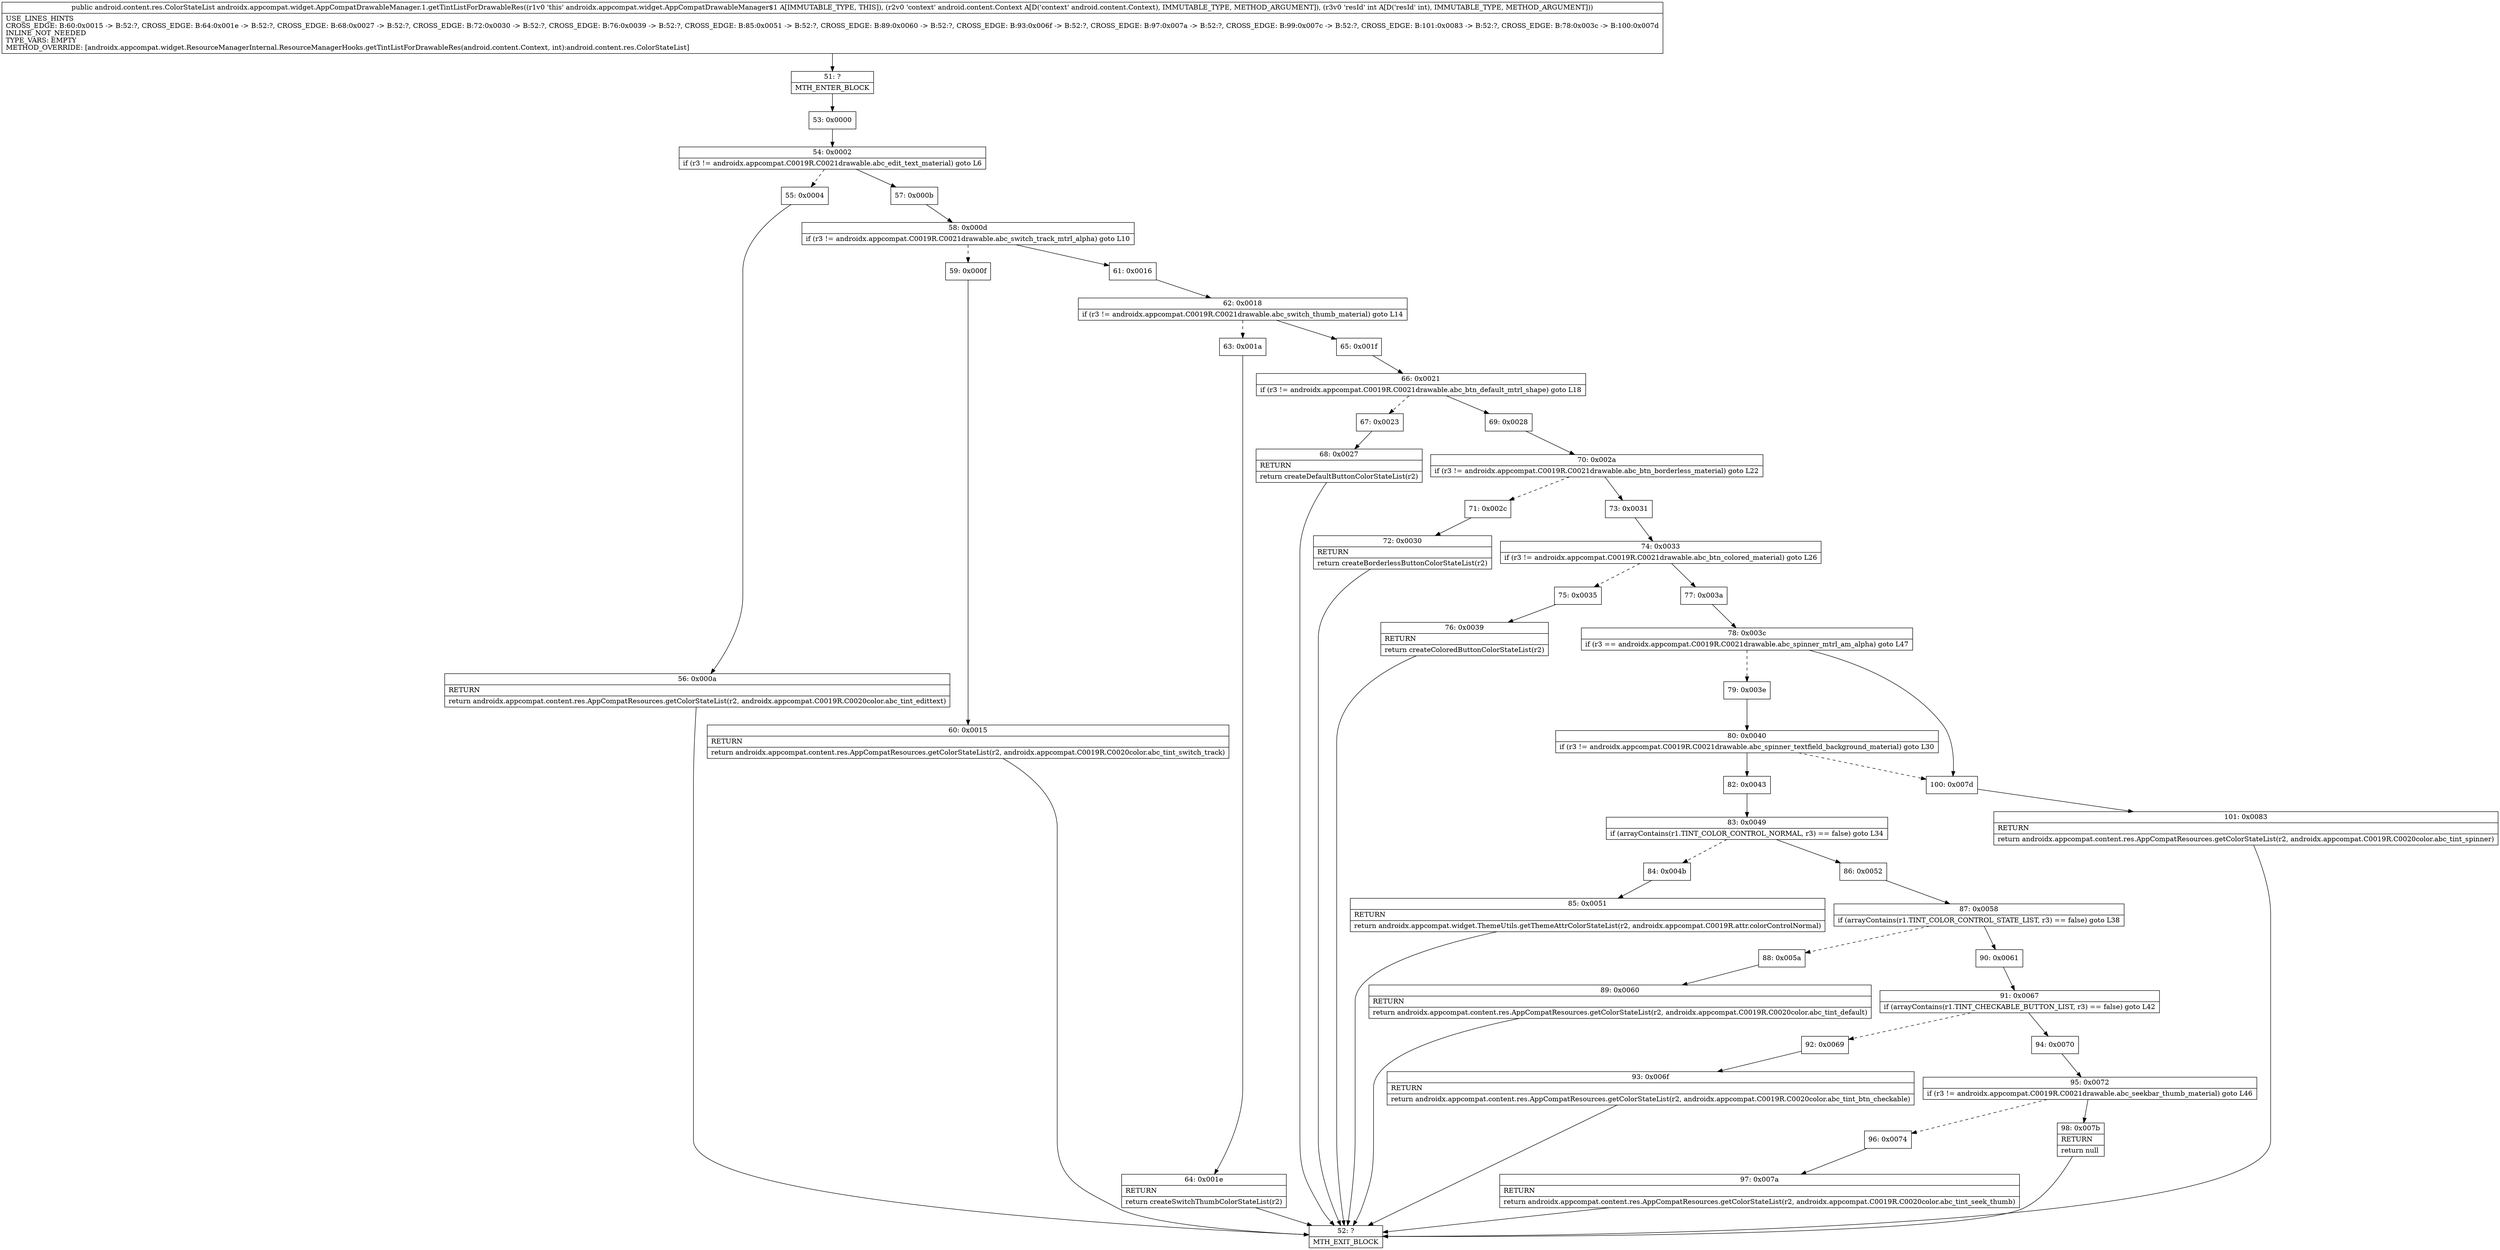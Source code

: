 digraph "CFG forandroidx.appcompat.widget.AppCompatDrawableManager.1.getTintListForDrawableRes(Landroid\/content\/Context;I)Landroid\/content\/res\/ColorStateList;" {
Node_51 [shape=record,label="{51\:\ ?|MTH_ENTER_BLOCK\l}"];
Node_53 [shape=record,label="{53\:\ 0x0000}"];
Node_54 [shape=record,label="{54\:\ 0x0002|if (r3 != androidx.appcompat.C0019R.C0021drawable.abc_edit_text_material) goto L6\l}"];
Node_55 [shape=record,label="{55\:\ 0x0004}"];
Node_56 [shape=record,label="{56\:\ 0x000a|RETURN\l|return androidx.appcompat.content.res.AppCompatResources.getColorStateList(r2, androidx.appcompat.C0019R.C0020color.abc_tint_edittext)\l}"];
Node_52 [shape=record,label="{52\:\ ?|MTH_EXIT_BLOCK\l}"];
Node_57 [shape=record,label="{57\:\ 0x000b}"];
Node_58 [shape=record,label="{58\:\ 0x000d|if (r3 != androidx.appcompat.C0019R.C0021drawable.abc_switch_track_mtrl_alpha) goto L10\l}"];
Node_59 [shape=record,label="{59\:\ 0x000f}"];
Node_60 [shape=record,label="{60\:\ 0x0015|RETURN\l|return androidx.appcompat.content.res.AppCompatResources.getColorStateList(r2, androidx.appcompat.C0019R.C0020color.abc_tint_switch_track)\l}"];
Node_61 [shape=record,label="{61\:\ 0x0016}"];
Node_62 [shape=record,label="{62\:\ 0x0018|if (r3 != androidx.appcompat.C0019R.C0021drawable.abc_switch_thumb_material) goto L14\l}"];
Node_63 [shape=record,label="{63\:\ 0x001a}"];
Node_64 [shape=record,label="{64\:\ 0x001e|RETURN\l|return createSwitchThumbColorStateList(r2)\l}"];
Node_65 [shape=record,label="{65\:\ 0x001f}"];
Node_66 [shape=record,label="{66\:\ 0x0021|if (r3 != androidx.appcompat.C0019R.C0021drawable.abc_btn_default_mtrl_shape) goto L18\l}"];
Node_67 [shape=record,label="{67\:\ 0x0023}"];
Node_68 [shape=record,label="{68\:\ 0x0027|RETURN\l|return createDefaultButtonColorStateList(r2)\l}"];
Node_69 [shape=record,label="{69\:\ 0x0028}"];
Node_70 [shape=record,label="{70\:\ 0x002a|if (r3 != androidx.appcompat.C0019R.C0021drawable.abc_btn_borderless_material) goto L22\l}"];
Node_71 [shape=record,label="{71\:\ 0x002c}"];
Node_72 [shape=record,label="{72\:\ 0x0030|RETURN\l|return createBorderlessButtonColorStateList(r2)\l}"];
Node_73 [shape=record,label="{73\:\ 0x0031}"];
Node_74 [shape=record,label="{74\:\ 0x0033|if (r3 != androidx.appcompat.C0019R.C0021drawable.abc_btn_colored_material) goto L26\l}"];
Node_75 [shape=record,label="{75\:\ 0x0035}"];
Node_76 [shape=record,label="{76\:\ 0x0039|RETURN\l|return createColoredButtonColorStateList(r2)\l}"];
Node_77 [shape=record,label="{77\:\ 0x003a}"];
Node_78 [shape=record,label="{78\:\ 0x003c|if (r3 == androidx.appcompat.C0019R.C0021drawable.abc_spinner_mtrl_am_alpha) goto L47\l}"];
Node_79 [shape=record,label="{79\:\ 0x003e}"];
Node_80 [shape=record,label="{80\:\ 0x0040|if (r3 != androidx.appcompat.C0019R.C0021drawable.abc_spinner_textfield_background_material) goto L30\l}"];
Node_82 [shape=record,label="{82\:\ 0x0043}"];
Node_83 [shape=record,label="{83\:\ 0x0049|if (arrayContains(r1.TINT_COLOR_CONTROL_NORMAL, r3) == false) goto L34\l}"];
Node_84 [shape=record,label="{84\:\ 0x004b}"];
Node_85 [shape=record,label="{85\:\ 0x0051|RETURN\l|return androidx.appcompat.widget.ThemeUtils.getThemeAttrColorStateList(r2, androidx.appcompat.C0019R.attr.colorControlNormal)\l}"];
Node_86 [shape=record,label="{86\:\ 0x0052}"];
Node_87 [shape=record,label="{87\:\ 0x0058|if (arrayContains(r1.TINT_COLOR_CONTROL_STATE_LIST, r3) == false) goto L38\l}"];
Node_88 [shape=record,label="{88\:\ 0x005a}"];
Node_89 [shape=record,label="{89\:\ 0x0060|RETURN\l|return androidx.appcompat.content.res.AppCompatResources.getColorStateList(r2, androidx.appcompat.C0019R.C0020color.abc_tint_default)\l}"];
Node_90 [shape=record,label="{90\:\ 0x0061}"];
Node_91 [shape=record,label="{91\:\ 0x0067|if (arrayContains(r1.TINT_CHECKABLE_BUTTON_LIST, r3) == false) goto L42\l}"];
Node_92 [shape=record,label="{92\:\ 0x0069}"];
Node_93 [shape=record,label="{93\:\ 0x006f|RETURN\l|return androidx.appcompat.content.res.AppCompatResources.getColorStateList(r2, androidx.appcompat.C0019R.C0020color.abc_tint_btn_checkable)\l}"];
Node_94 [shape=record,label="{94\:\ 0x0070}"];
Node_95 [shape=record,label="{95\:\ 0x0072|if (r3 != androidx.appcompat.C0019R.C0021drawable.abc_seekbar_thumb_material) goto L46\l}"];
Node_96 [shape=record,label="{96\:\ 0x0074}"];
Node_97 [shape=record,label="{97\:\ 0x007a|RETURN\l|return androidx.appcompat.content.res.AppCompatResources.getColorStateList(r2, androidx.appcompat.C0019R.C0020color.abc_tint_seek_thumb)\l}"];
Node_98 [shape=record,label="{98\:\ 0x007b|RETURN\l|return null\l}"];
Node_100 [shape=record,label="{100\:\ 0x007d}"];
Node_101 [shape=record,label="{101\:\ 0x0083|RETURN\l|return androidx.appcompat.content.res.AppCompatResources.getColorStateList(r2, androidx.appcompat.C0019R.C0020color.abc_tint_spinner)\l}"];
MethodNode[shape=record,label="{public android.content.res.ColorStateList androidx.appcompat.widget.AppCompatDrawableManager.1.getTintListForDrawableRes((r1v0 'this' androidx.appcompat.widget.AppCompatDrawableManager$1 A[IMMUTABLE_TYPE, THIS]), (r2v0 'context' android.content.Context A[D('context' android.content.Context), IMMUTABLE_TYPE, METHOD_ARGUMENT]), (r3v0 'resId' int A[D('resId' int), IMMUTABLE_TYPE, METHOD_ARGUMENT]))  | USE_LINES_HINTS\lCROSS_EDGE: B:60:0x0015 \-\> B:52:?, CROSS_EDGE: B:64:0x001e \-\> B:52:?, CROSS_EDGE: B:68:0x0027 \-\> B:52:?, CROSS_EDGE: B:72:0x0030 \-\> B:52:?, CROSS_EDGE: B:76:0x0039 \-\> B:52:?, CROSS_EDGE: B:85:0x0051 \-\> B:52:?, CROSS_EDGE: B:89:0x0060 \-\> B:52:?, CROSS_EDGE: B:93:0x006f \-\> B:52:?, CROSS_EDGE: B:97:0x007a \-\> B:52:?, CROSS_EDGE: B:99:0x007c \-\> B:52:?, CROSS_EDGE: B:101:0x0083 \-\> B:52:?, CROSS_EDGE: B:78:0x003c \-\> B:100:0x007d\lINLINE_NOT_NEEDED\lTYPE_VARS: EMPTY\lMETHOD_OVERRIDE: [androidx.appcompat.widget.ResourceManagerInternal.ResourceManagerHooks.getTintListForDrawableRes(android.content.Context, int):android.content.res.ColorStateList]\l}"];
MethodNode -> Node_51;Node_51 -> Node_53;
Node_53 -> Node_54;
Node_54 -> Node_55[style=dashed];
Node_54 -> Node_57;
Node_55 -> Node_56;
Node_56 -> Node_52;
Node_57 -> Node_58;
Node_58 -> Node_59[style=dashed];
Node_58 -> Node_61;
Node_59 -> Node_60;
Node_60 -> Node_52;
Node_61 -> Node_62;
Node_62 -> Node_63[style=dashed];
Node_62 -> Node_65;
Node_63 -> Node_64;
Node_64 -> Node_52;
Node_65 -> Node_66;
Node_66 -> Node_67[style=dashed];
Node_66 -> Node_69;
Node_67 -> Node_68;
Node_68 -> Node_52;
Node_69 -> Node_70;
Node_70 -> Node_71[style=dashed];
Node_70 -> Node_73;
Node_71 -> Node_72;
Node_72 -> Node_52;
Node_73 -> Node_74;
Node_74 -> Node_75[style=dashed];
Node_74 -> Node_77;
Node_75 -> Node_76;
Node_76 -> Node_52;
Node_77 -> Node_78;
Node_78 -> Node_79[style=dashed];
Node_78 -> Node_100;
Node_79 -> Node_80;
Node_80 -> Node_82;
Node_80 -> Node_100[style=dashed];
Node_82 -> Node_83;
Node_83 -> Node_84[style=dashed];
Node_83 -> Node_86;
Node_84 -> Node_85;
Node_85 -> Node_52;
Node_86 -> Node_87;
Node_87 -> Node_88[style=dashed];
Node_87 -> Node_90;
Node_88 -> Node_89;
Node_89 -> Node_52;
Node_90 -> Node_91;
Node_91 -> Node_92[style=dashed];
Node_91 -> Node_94;
Node_92 -> Node_93;
Node_93 -> Node_52;
Node_94 -> Node_95;
Node_95 -> Node_96[style=dashed];
Node_95 -> Node_98;
Node_96 -> Node_97;
Node_97 -> Node_52;
Node_98 -> Node_52;
Node_100 -> Node_101;
Node_101 -> Node_52;
}


